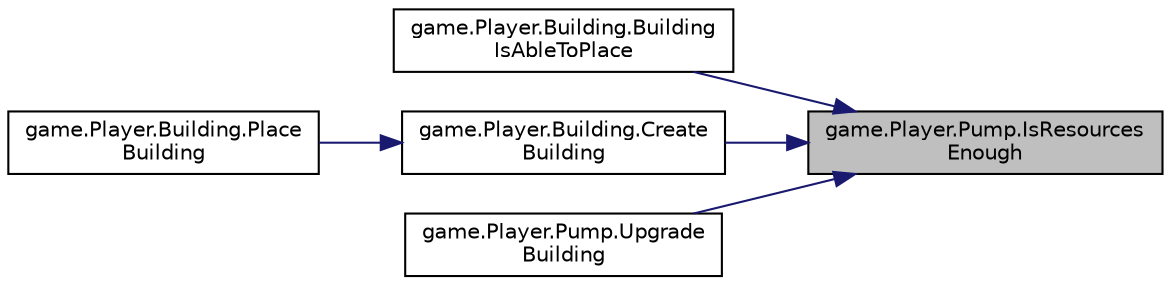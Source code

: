 digraph "game.Player.Pump.IsResourcesEnough"
{
 // LATEX_PDF_SIZE
  edge [fontname="Helvetica",fontsize="10",labelfontname="Helvetica",labelfontsize="10"];
  node [fontname="Helvetica",fontsize="10",shape=record];
  rankdir="RL";
  Node1 [label="game.Player.Pump.IsResources\lEnough",height=0.2,width=0.4,color="black", fillcolor="grey75", style="filled", fontcolor="black",tooltip="Проверка, хватает ли ресурсов для постройки."];
  Node1 -> Node2 [dir="back",color="midnightblue",fontsize="10",style="solid",fontname="Helvetica"];
  Node2 [label="game.Player.Building.Building\lIsAbleToPlace",height=0.2,width=0.4,color="black", fillcolor="white", style="filled",URL="$classgame_1_1_player_1_1_building.html#abe6f874c0d6db9c96d10ffa751970e83",tooltip="Проверяет, соблюдены ли условия для размещения обьекта класса Building на игровой карте param mouseCo..."];
  Node1 -> Node3 [dir="back",color="midnightblue",fontsize="10",style="solid",fontname="Helvetica"];
  Node3 [label="game.Player.Building.Create\lBuilding",height=0.2,width=0.4,color="black", fillcolor="white", style="filled",URL="$classgame_1_1_player_1_1_building.html#a628d8c6d11231b2f9d0839d781605b15",tooltip="Создаёт экземпляр одного из классов: Factory, Pump, Drill, Gamegoal, Warehouse, SandQuarry,..."];
  Node3 -> Node4 [dir="back",color="midnightblue",fontsize="10",style="solid",fontname="Helvetica"];
  Node4 [label="game.Player.Building.Place\lBuilding",height=0.2,width=0.4,color="black", fillcolor="white", style="filled",URL="$classgame_1_1_player_1_1_building.html#ac7ab27e3ad701936e85fd6964ac23d04",tooltip="Размещает здание на игровой карте param mouseCoordinates - Координаты указателя мыши param pressedBut..."];
  Node1 -> Node5 [dir="back",color="midnightblue",fontsize="10",style="solid",fontname="Helvetica"];
  Node5 [label="game.Player.Pump.Upgrade\lBuilding",height=0.2,width=0.4,color="black", fillcolor="white", style="filled",URL="$classgame_1_1_player_1_1_pump.html#af75a7133662b48d8eba2ee4dccb7c7dc",tooltip="Метод для проверки возможности улучшения здания. Если уровень максимальный или ресурсов не хватает,..."];
}
